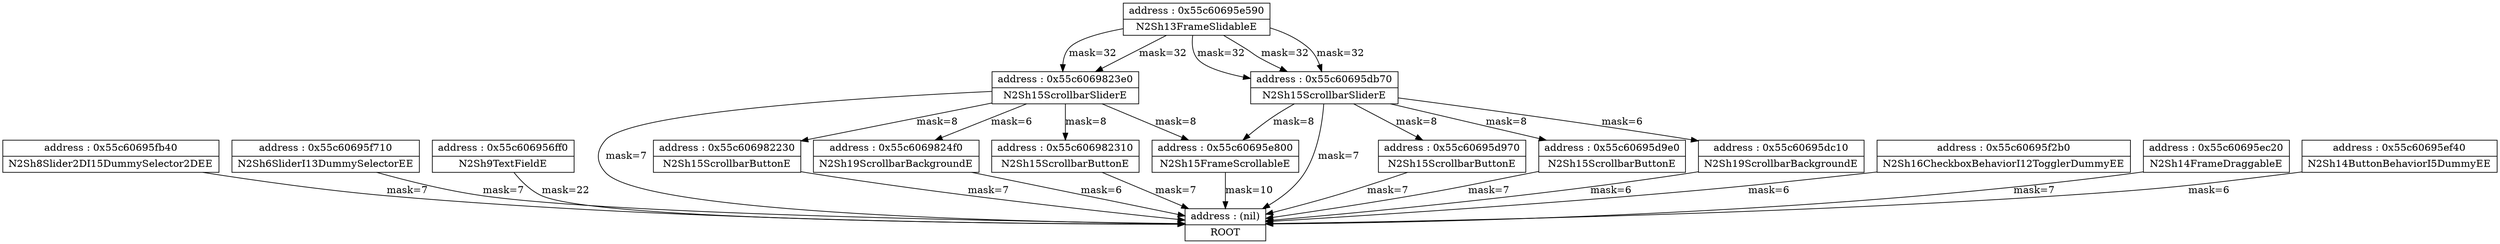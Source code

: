 digraph {
	node [shape=record]
	"node(nil)" [label = "{address : (nil) | ROOT}"];

	"node0x55c60695fb40" -> "node(nil)" [color=black, label="mask=7"];
	"node0x55c60695f710" -> "node(nil)" [color=black, label="mask=7"];
	"node0x55c606956ff0" -> "node(nil)" [color=black, label="mask=22"];
	"node0x55c606982230" -> "node(nil)" [color=black, label="mask=7"];
	"node0x55c6069823e0" -> "node(nil)" [color=black, label="mask=7"];
	"node0x55c6069824f0" -> "node(nil)" [color=black, label="mask=6"];
	"node0x55c60695f2b0" -> "node(nil)" [color=black, label="mask=6"];
	"node0x55c60695d970" -> "node(nil)" [color=black, label="mask=7"];
	"node0x55c60695ec20" -> "node(nil)" [color=black, label="mask=7"];
	"node0x55c60695d9e0" -> "node(nil)" [color=black, label="mask=7"];
	"node0x55c606982310" -> "node(nil)" [color=black, label="mask=7"];
	"node0x55c60695db70" -> "node(nil)" [color=black, label="mask=7"];
	"node0x55c60695dc10" -> "node(nil)" [color=black, label="mask=6"];
	"node0x55c60695e800" -> "node(nil)" [color=black, label="mask=10"];
	"node0x55c60695ef40" -> "node(nil)" [color=black, label="mask=6"];
	"node0x55c60695fb40" [label = "{address : 0x55c60695fb40 | N2Sh8Slider2DI15DummySelector2DEE}"];

	"node0x55c60695f710" [label = "{address : 0x55c60695f710 | N2Sh6SliderI13DummySelectorEE}"];

	"node0x55c606956ff0" [label = "{address : 0x55c606956ff0 | N2Sh9TextFieldE}"];

	"node0x55c606982230" [label = "{address : 0x55c606982230 | N2Sh15ScrollbarButtonE}"];

	"node0x55c6069823e0" -> "node0x55c606982230" [color=black, label="mask=8"];
	"node0x55c6069823e0" [label = "{address : 0x55c6069823e0 | N2Sh15ScrollbarSliderE}"];

	"node0x55c60695e590" -> "node0x55c6069823e0" [color=black, label="mask=32"];
	"node0x55c6069824f0" [label = "{address : 0x55c6069824f0 | N2Sh19ScrollbarBackgroundE}"];

	"node0x55c6069823e0" -> "node0x55c6069824f0" [color=black, label="mask=6"];
	"node0x55c60695f2b0" [label = "{address : 0x55c60695f2b0 | N2Sh16CheckboxBehaviorI12TogglerDummyEE}"];

	"node0x55c60695d970" [label = "{address : 0x55c60695d970 | N2Sh15ScrollbarButtonE}"];

	"node0x55c60695db70" -> "node0x55c60695d970" [color=black, label="mask=8"];
	"node0x55c60695ec20" [label = "{address : 0x55c60695ec20 | N2Sh14FrameDraggableE}"];

	"node0x55c60695d9e0" [label = "{address : 0x55c60695d9e0 | N2Sh15ScrollbarButtonE}"];

	"node0x55c60695db70" -> "node0x55c60695d9e0" [color=black, label="mask=8"];
	"node0x55c606982310" [label = "{address : 0x55c606982310 | N2Sh15ScrollbarButtonE}"];

	"node0x55c6069823e0" -> "node0x55c606982310" [color=black, label="mask=8"];
	"node0x55c60695db70" [label = "{address : 0x55c60695db70 | N2Sh15ScrollbarSliderE}"];

	"node0x55c60695e590" -> "node0x55c60695db70" [color=black, label="mask=32"];
	"node0x55c60695dc10" [label = "{address : 0x55c60695dc10 | N2Sh19ScrollbarBackgroundE}"];

	"node0x55c60695db70" -> "node0x55c60695dc10" [color=black, label="mask=6"];
	"node0x55c60695e800" [label = "{address : 0x55c60695e800 | N2Sh15FrameScrollableE}"];

	"node0x55c60695db70" -> "node0x55c60695e800" [color=black, label="mask=8"];
	"node0x55c6069823e0" -> "node0x55c60695e800" [color=black, label="mask=8"];
	"node0x55c60695ef40" [label = "{address : 0x55c60695ef40 | N2Sh14ButtonBehaviorI5DummyEE}"];

	"node0x55c6069823e0" [label = "{address : 0x55c6069823e0 | N2Sh15ScrollbarSliderE}"];

	"node0x55c60695e590" -> "node0x55c6069823e0" [color=black, label="mask=32"];
	"node0x55c60695e590" [label = "{address : 0x55c60695e590 | N2Sh13FrameSlidableE}"];

	"node0x55c60695db70" [label = "{address : 0x55c60695db70 | N2Sh15ScrollbarSliderE}"];

	"node0x55c60695e590" -> "node0x55c60695db70" [color=black, label="mask=32"];
	"node0x55c60695db70" [label = "{address : 0x55c60695db70 | N2Sh15ScrollbarSliderE}"];

	"node0x55c60695e590" -> "node0x55c60695db70" [color=black, label="mask=32"];
	"node0x55c60695e590" [label = "{address : 0x55c60695e590 | N2Sh13FrameSlidableE}"];

	"node0x55c60695e590" [label = "{address : 0x55c60695e590 | N2Sh13FrameSlidableE}"];

}
